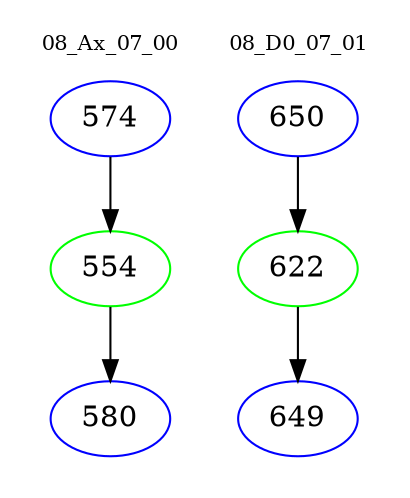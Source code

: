 digraph{
subgraph cluster_0 {
color = white
label = "08_Ax_07_00";
fontsize=10;
T0_574 [label="574", color="blue"]
T0_574 -> T0_554 [color="black"]
T0_554 [label="554", color="green"]
T0_554 -> T0_580 [color="black"]
T0_580 [label="580", color="blue"]
}
subgraph cluster_1 {
color = white
label = "08_D0_07_01";
fontsize=10;
T1_650 [label="650", color="blue"]
T1_650 -> T1_622 [color="black"]
T1_622 [label="622", color="green"]
T1_622 -> T1_649 [color="black"]
T1_649 [label="649", color="blue"]
}
}
